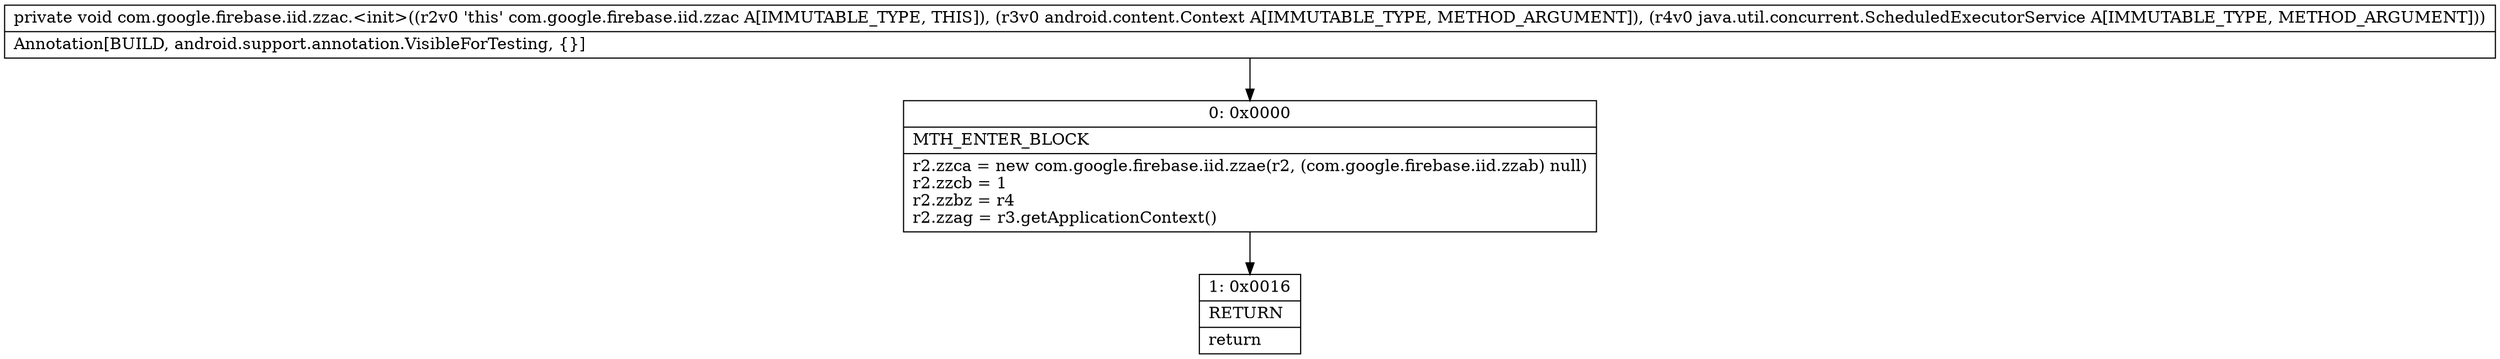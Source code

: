 digraph "CFG forcom.google.firebase.iid.zzac.\<init\>(Landroid\/content\/Context;Ljava\/util\/concurrent\/ScheduledExecutorService;)V" {
Node_0 [shape=record,label="{0\:\ 0x0000|MTH_ENTER_BLOCK\l|r2.zzca = new com.google.firebase.iid.zzae(r2, (com.google.firebase.iid.zzab) null)\lr2.zzcb = 1\lr2.zzbz = r4\lr2.zzag = r3.getApplicationContext()\l}"];
Node_1 [shape=record,label="{1\:\ 0x0016|RETURN\l|return\l}"];
MethodNode[shape=record,label="{private void com.google.firebase.iid.zzac.\<init\>((r2v0 'this' com.google.firebase.iid.zzac A[IMMUTABLE_TYPE, THIS]), (r3v0 android.content.Context A[IMMUTABLE_TYPE, METHOD_ARGUMENT]), (r4v0 java.util.concurrent.ScheduledExecutorService A[IMMUTABLE_TYPE, METHOD_ARGUMENT]))  | Annotation[BUILD, android.support.annotation.VisibleForTesting, \{\}]\l}"];
MethodNode -> Node_0;
Node_0 -> Node_1;
}


